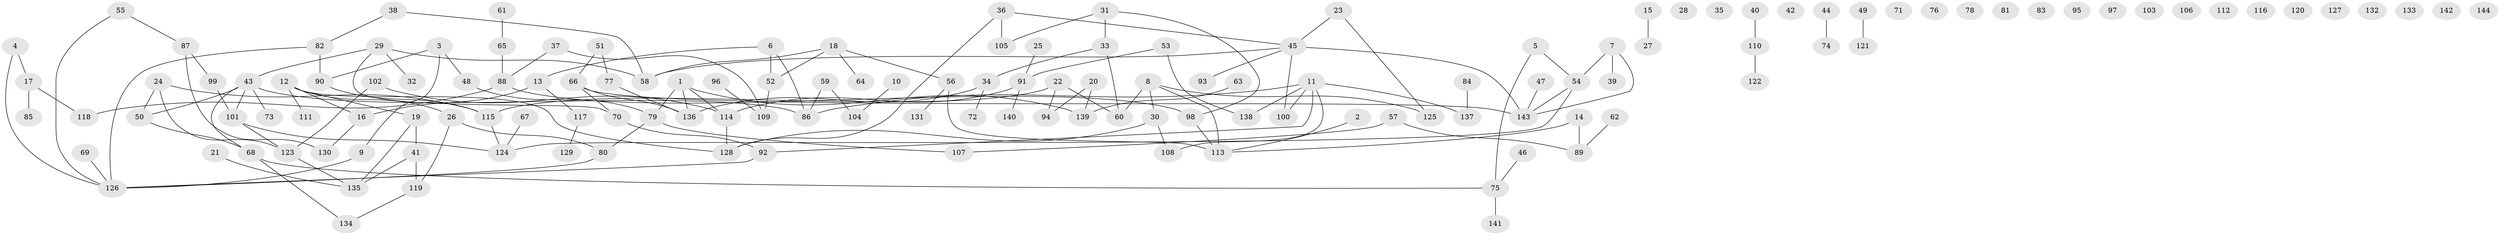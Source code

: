 // Generated by graph-tools (version 1.1) at 2025/40/03/09/25 04:40:24]
// undirected, 144 vertices, 157 edges
graph export_dot {
graph [start="1"]
  node [color=gray90,style=filled];
  1;
  2;
  3;
  4;
  5;
  6;
  7;
  8;
  9;
  10;
  11;
  12;
  13;
  14;
  15;
  16;
  17;
  18;
  19;
  20;
  21;
  22;
  23;
  24;
  25;
  26;
  27;
  28;
  29;
  30;
  31;
  32;
  33;
  34;
  35;
  36;
  37;
  38;
  39;
  40;
  41;
  42;
  43;
  44;
  45;
  46;
  47;
  48;
  49;
  50;
  51;
  52;
  53;
  54;
  55;
  56;
  57;
  58;
  59;
  60;
  61;
  62;
  63;
  64;
  65;
  66;
  67;
  68;
  69;
  70;
  71;
  72;
  73;
  74;
  75;
  76;
  77;
  78;
  79;
  80;
  81;
  82;
  83;
  84;
  85;
  86;
  87;
  88;
  89;
  90;
  91;
  92;
  93;
  94;
  95;
  96;
  97;
  98;
  99;
  100;
  101;
  102;
  103;
  104;
  105;
  106;
  107;
  108;
  109;
  110;
  111;
  112;
  113;
  114;
  115;
  116;
  117;
  118;
  119;
  120;
  121;
  122;
  123;
  124;
  125;
  126;
  127;
  128;
  129;
  130;
  131;
  132;
  133;
  134;
  135;
  136;
  137;
  138;
  139;
  140;
  141;
  142;
  143;
  144;
  1 -- 79;
  1 -- 114;
  1 -- 136;
  1 -- 139;
  2 -- 113;
  3 -- 9;
  3 -- 48;
  3 -- 90;
  4 -- 17;
  4 -- 126;
  5 -- 54;
  5 -- 75;
  6 -- 13;
  6 -- 52;
  6 -- 86;
  7 -- 39;
  7 -- 54;
  7 -- 143;
  8 -- 30;
  8 -- 60;
  8 -- 113;
  8 -- 125;
  9 -- 126;
  10 -- 104;
  11 -- 86;
  11 -- 92;
  11 -- 100;
  11 -- 108;
  11 -- 137;
  11 -- 138;
  12 -- 16;
  12 -- 19;
  12 -- 26;
  12 -- 111;
  12 -- 128;
  13 -- 16;
  13 -- 117;
  14 -- 89;
  14 -- 113;
  15 -- 27;
  16 -- 130;
  17 -- 85;
  17 -- 118;
  18 -- 52;
  18 -- 56;
  18 -- 58;
  18 -- 64;
  19 -- 41;
  19 -- 135;
  20 -- 94;
  20 -- 139;
  21 -- 135;
  22 -- 60;
  22 -- 94;
  22 -- 115;
  23 -- 45;
  23 -- 125;
  24 -- 50;
  24 -- 115;
  24 -- 123;
  25 -- 91;
  26 -- 80;
  26 -- 119;
  29 -- 32;
  29 -- 43;
  29 -- 58;
  29 -- 70;
  30 -- 108;
  30 -- 128;
  31 -- 33;
  31 -- 98;
  31 -- 105;
  33 -- 34;
  33 -- 60;
  34 -- 72;
  34 -- 136;
  36 -- 45;
  36 -- 105;
  36 -- 128;
  37 -- 88;
  37 -- 109;
  38 -- 58;
  38 -- 82;
  40 -- 110;
  41 -- 119;
  41 -- 135;
  43 -- 50;
  43 -- 68;
  43 -- 73;
  43 -- 86;
  43 -- 101;
  44 -- 74;
  45 -- 58;
  45 -- 93;
  45 -- 100;
  45 -- 143;
  46 -- 75;
  47 -- 143;
  48 -- 79;
  49 -- 121;
  50 -- 68;
  51 -- 66;
  51 -- 77;
  52 -- 109;
  53 -- 91;
  53 -- 138;
  54 -- 124;
  54 -- 143;
  55 -- 87;
  55 -- 126;
  56 -- 113;
  56 -- 131;
  57 -- 89;
  57 -- 107;
  59 -- 86;
  59 -- 104;
  61 -- 65;
  62 -- 89;
  63 -- 139;
  65 -- 88;
  66 -- 70;
  66 -- 136;
  66 -- 143;
  67 -- 124;
  68 -- 75;
  68 -- 134;
  69 -- 126;
  70 -- 92;
  75 -- 141;
  77 -- 136;
  79 -- 80;
  79 -- 107;
  80 -- 126;
  82 -- 90;
  82 -- 126;
  84 -- 137;
  87 -- 99;
  87 -- 130;
  88 -- 98;
  88 -- 118;
  90 -- 115;
  91 -- 114;
  91 -- 140;
  92 -- 126;
  96 -- 109;
  98 -- 113;
  99 -- 101;
  101 -- 123;
  101 -- 124;
  102 -- 114;
  102 -- 123;
  110 -- 122;
  114 -- 128;
  115 -- 124;
  117 -- 129;
  119 -- 134;
  123 -- 135;
}
